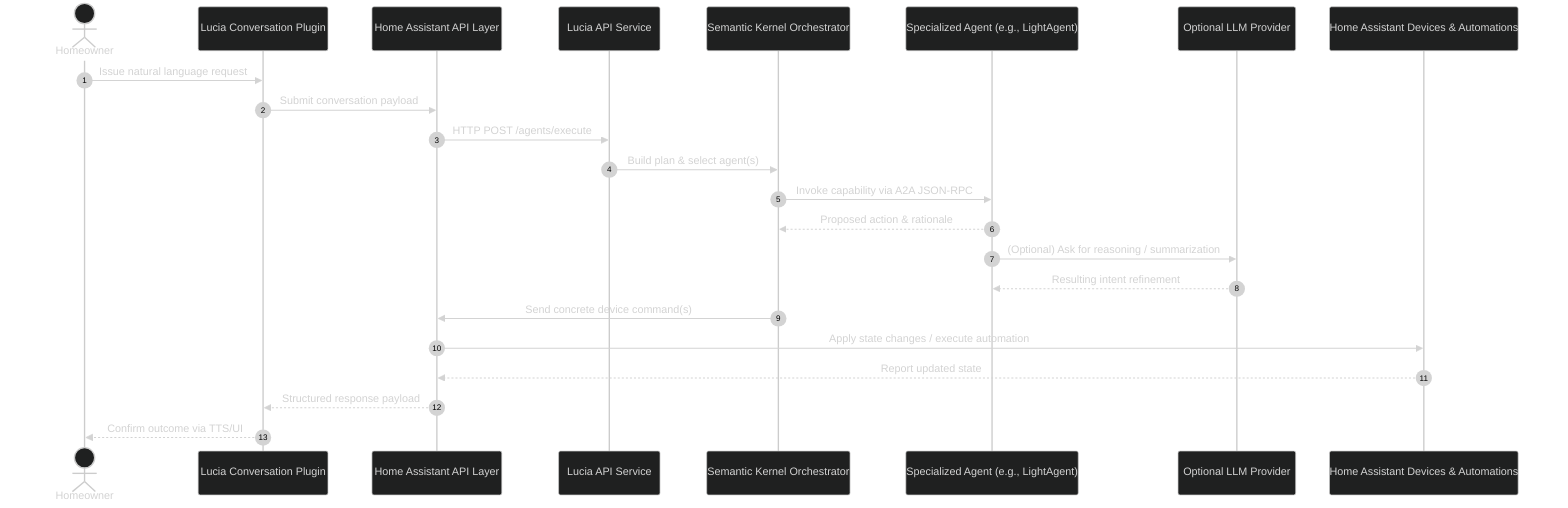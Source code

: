 ---
config:
  theme: dark
---
%% Sequence Diagram - Home Assistant conversation routed through Lucia
%% Audience: Backend engineers | Purpose: Describe runtime choreography for request handling
sequenceDiagram
  autonumber
  actor Homeowner as Homeowner
  participant Plugin as Lucia Conversation Plugin
  participant HAAPI as Home Assistant API Layer
  participant LuciaAPI as Lucia API Service
  participant Orchestrator as Semantic Kernel Orchestrator
  participant Agent as Specialized Agent (e.g., LightAgent)
  participant LLM as Optional LLM Provider
  participant Devices as Home Assistant Devices & Automations

  Homeowner->>Plugin: Issue natural language request
  Plugin->>HAAPI: Submit conversation payload
  HAAPI->>LuciaAPI: HTTP POST /agents/execute
  LuciaAPI->>Orchestrator: Build plan & select agent(s)
  Orchestrator->>Agent: Invoke capability via A2A JSON-RPC
  Agent-->>Orchestrator: Proposed action & rationale
  Agent->>LLM: (Optional) Ask for reasoning / summarization
  LLM-->>Agent: Resulting intent refinement
  Orchestrator->>HAAPI: Send concrete device command(s)
  HAAPI->>Devices: Apply state changes / execute automation
  Devices-->>HAAPI: Report updated state
  HAAPI-->>Plugin: Structured response payload
  Plugin-->>Homeowner: Confirm outcome via TTS/UI
